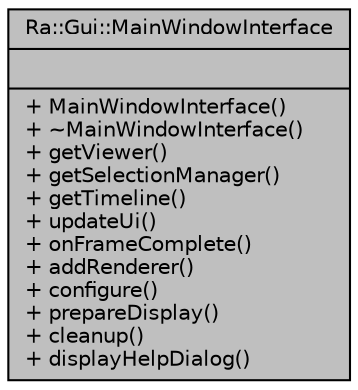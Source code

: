 digraph "Ra::Gui::MainWindowInterface"
{
 // INTERACTIVE_SVG=YES
 // LATEX_PDF_SIZE
  edge [fontname="Helvetica",fontsize="10",labelfontname="Helvetica",labelfontsize="10"];
  node [fontname="Helvetica",fontsize="10",shape=record];
  Node1 [label="{Ra::Gui::MainWindowInterface\n||+ MainWindowInterface()\l+ ~MainWindowInterface()\l+ getViewer()\l+ getSelectionManager()\l+ getTimeline()\l+ updateUi()\l+ onFrameComplete()\l+ addRenderer()\l+ configure()\l+ prepareDisplay()\l+ cleanup()\l+ displayHelpDialog()\l}",height=0.2,width=0.4,color="black", fillcolor="grey75", style="filled", fontcolor="black",tooltip=" "];
}
